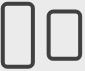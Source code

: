 <mxfile version="25.0.1">
  <diagram name="第 1 页" id="ewl9boTtj5eG1xmZE2dz">
    <mxGraphModel dx="398" dy="223" grid="1" gridSize="3.937" guides="1" tooltips="1" connect="1" arrows="1" fold="1" page="1" pageScale="1" pageWidth="48" pageHeight="48" background="#EBEBEB" math="0" shadow="0">
      <root>
        <mxCell id="0" />
        <mxCell id="1" parent="0" />
        <mxCell id="4gosNzSH9n5pgARmhjyj-1" value="" style="rounded=1;whiteSpace=wrap;html=1;fillColor=none;strokeColor=#404040;strokeWidth=2;" parent="1" vertex="1">
          <mxGeometry x="-19.68" y="11.81" width="15.75" height="23.62" as="geometry" />
        </mxCell>
        <mxCell id="4gosNzSH9n5pgARmhjyj-3" value="" style="rounded=1;whiteSpace=wrap;html=1;fillColor=none;strokeColor=#404040;strokeWidth=2;" parent="1" vertex="1">
          <mxGeometry x="-42.61" y="7.88" width="15.05" height="31.49" as="geometry" />
        </mxCell>
      </root>
    </mxGraphModel>
  </diagram>
</mxfile>
